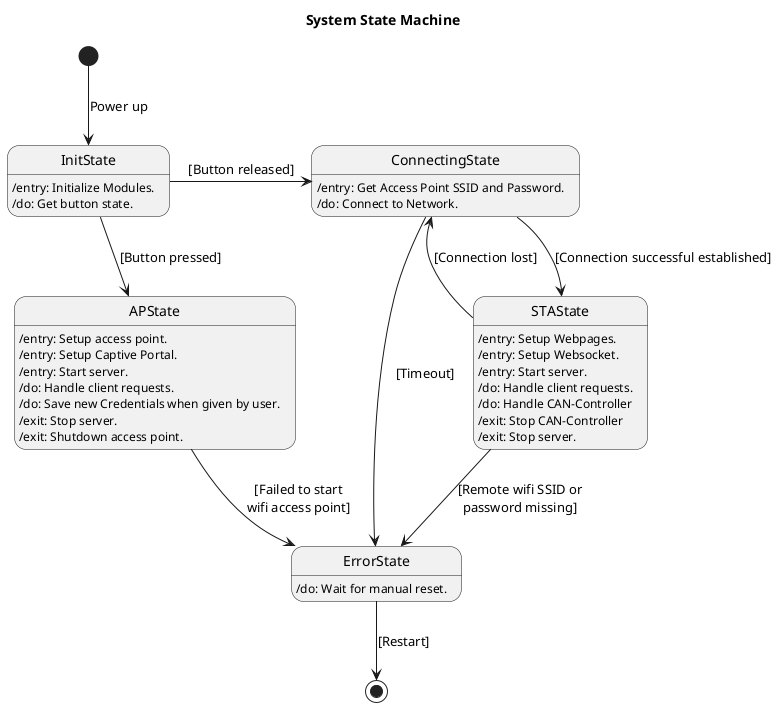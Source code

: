 @startuml

title System State Machine

InitState: /entry: Initialize Modules.
InitState: /do: Get button state.

APState: /entry: Setup access point.
APState: /entry: Setup Captive Portal.
APState: /entry: Start server.
APState: /do: Handle client requests.
APState: /do: Save new Credentials when given by user.
APState: /exit: Stop server.
APState: /exit: Shutdown access point.

ConnectingState: /entry: Get Access Point SSID and Password.
ConnectingState: /do: Connect to Network.

STAState: /entry: Setup Webpages.
STAState: /entry: Setup Websocket.
STAState: /entry: Start server.
STAState: /do: Handle client requests.
STAState: /do: Handle CAN-Controller
STAState: /exit: Stop CAN-Controller
STAState: /exit: Stop server.

ErrorState: /do: Wait for manual reset.


[*] --> InitState: Power up
InitState --> APState: [Button pressed]
InitState -> ConnectingState: [Button released]
APState --> ErrorState: [Failed to start\nwifi access point]
STAState --> ErrorState: [Remote wifi SSID or\npassword missing]
ConnectingState --> STAState: [Connection successful established]
STAState --> ConnectingState: [Connection lost]
ConnectingState --> ErrorState : [Timeout]
ErrorState --> [*]: [Restart]
@enduml
